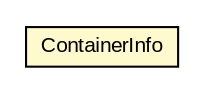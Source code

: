 #!/usr/local/bin/dot
#
# Class diagram 
# Generated by UMLGraph version R5_6-24-gf6e263 (http://www.umlgraph.org/)
#

digraph G {
	edge [fontname="arial",fontsize=10,labelfontname="arial",labelfontsize=10];
	node [fontname="arial",fontsize=10,shape=plaintext];
	nodesep=0.25;
	ranksep=0.5;
	// eu.europa.esig.dss.validation.ContainerInfo
	c275504 [label=<<table title="eu.europa.esig.dss.validation.ContainerInfo" border="0" cellborder="1" cellspacing="0" cellpadding="2" port="p" bgcolor="lemonChiffon" href="./ContainerInfo.html">
		<tr><td><table border="0" cellspacing="0" cellpadding="1">
<tr><td align="center" balign="center"> ContainerInfo </td></tr>
		</table></td></tr>
		</table>>, URL="./ContainerInfo.html", fontname="arial", fontcolor="black", fontsize=10.0];
}

